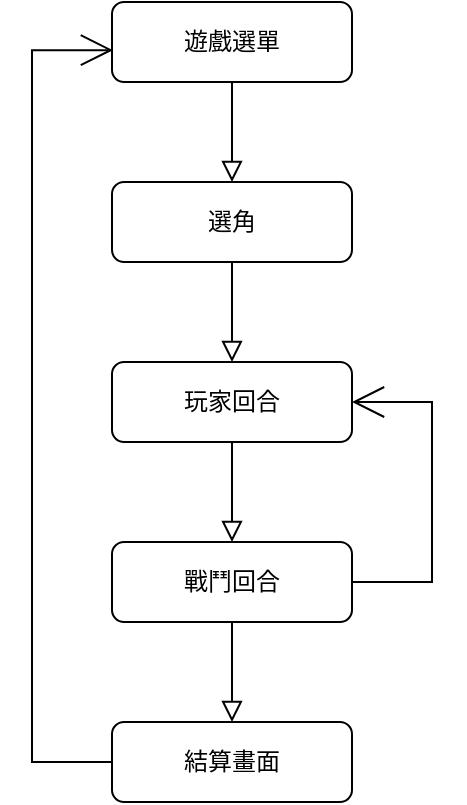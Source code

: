 <mxfile version="20.8.10" type="device"><diagram id="C5RBs43oDa-KdzZeNtuy" name="Page-1"><mxGraphModel dx="1502" dy="768" grid="1" gridSize="10" guides="1" tooltips="1" connect="1" arrows="1" fold="1" page="1" pageScale="1" pageWidth="827" pageHeight="1169" math="0" shadow="0"><root><mxCell id="WIyWlLk6GJQsqaUBKTNV-0"/><mxCell id="WIyWlLk6GJQsqaUBKTNV-1" parent="WIyWlLk6GJQsqaUBKTNV-0"/><mxCell id="3v34CZOoRoxoDkP8keWh-2" value="遊戲選單" style="rounded=1;whiteSpace=wrap;html=1;fontSize=12;glass=0;strokeWidth=1;shadow=0;" vertex="1" parent="WIyWlLk6GJQsqaUBKTNV-1"><mxGeometry x="320" y="140" width="120" height="40" as="geometry"/></mxCell><mxCell id="3v34CZOoRoxoDkP8keWh-3" value="" style="rounded=0;html=1;jettySize=auto;orthogonalLoop=1;fontSize=11;endArrow=block;endFill=0;endSize=8;strokeWidth=1;shadow=0;labelBackgroundColor=none;edgeStyle=orthogonalEdgeStyle;" edge="1" source="3v34CZOoRoxoDkP8keWh-2" parent="WIyWlLk6GJQsqaUBKTNV-1"><mxGeometry relative="1" as="geometry"><mxPoint x="380" y="230" as="targetPoint"/></mxGeometry></mxCell><mxCell id="3v34CZOoRoxoDkP8keWh-4" value="選角" style="rounded=1;whiteSpace=wrap;html=1;fontSize=12;glass=0;strokeWidth=1;shadow=0;" vertex="1" parent="WIyWlLk6GJQsqaUBKTNV-1"><mxGeometry x="320" y="230" width="120" height="40" as="geometry"/></mxCell><mxCell id="3v34CZOoRoxoDkP8keWh-5" value="" style="rounded=0;html=1;jettySize=auto;orthogonalLoop=1;fontSize=11;endArrow=block;endFill=0;endSize=8;strokeWidth=1;shadow=0;labelBackgroundColor=none;edgeStyle=orthogonalEdgeStyle;" edge="1" source="3v34CZOoRoxoDkP8keWh-4" parent="WIyWlLk6GJQsqaUBKTNV-1"><mxGeometry relative="1" as="geometry"><mxPoint x="380" y="320" as="targetPoint"/></mxGeometry></mxCell><mxCell id="3v34CZOoRoxoDkP8keWh-6" value="玩家回合" style="rounded=1;whiteSpace=wrap;html=1;fontSize=12;glass=0;strokeWidth=1;shadow=0;" vertex="1" parent="WIyWlLk6GJQsqaUBKTNV-1"><mxGeometry x="320" y="320" width="120" height="40" as="geometry"/></mxCell><mxCell id="3v34CZOoRoxoDkP8keWh-7" value="" style="rounded=0;html=1;jettySize=auto;orthogonalLoop=1;fontSize=11;endArrow=block;endFill=0;endSize=8;strokeWidth=1;shadow=0;labelBackgroundColor=none;edgeStyle=orthogonalEdgeStyle;" edge="1" source="3v34CZOoRoxoDkP8keWh-6" parent="WIyWlLk6GJQsqaUBKTNV-1"><mxGeometry relative="1" as="geometry"><mxPoint x="380" y="410" as="targetPoint"/></mxGeometry></mxCell><mxCell id="3v34CZOoRoxoDkP8keWh-8" value="" style="rounded=0;html=1;jettySize=auto;orthogonalLoop=1;fontSize=11;endArrow=block;endFill=0;endSize=8;strokeWidth=1;shadow=0;labelBackgroundColor=none;edgeStyle=orthogonalEdgeStyle;" edge="1" source="3v34CZOoRoxoDkP8keWh-9" parent="WIyWlLk6GJQsqaUBKTNV-1"><mxGeometry relative="1" as="geometry"><mxPoint x="380" y="500" as="targetPoint"/></mxGeometry></mxCell><mxCell id="3v34CZOoRoxoDkP8keWh-9" value="戰鬥回合" style="rounded=1;whiteSpace=wrap;html=1;fontSize=12;glass=0;strokeWidth=1;shadow=0;" vertex="1" parent="WIyWlLk6GJQsqaUBKTNV-1"><mxGeometry x="320" y="410" width="120" height="40" as="geometry"/></mxCell><mxCell id="3v34CZOoRoxoDkP8keWh-11" value="結算畫面" style="rounded=1;whiteSpace=wrap;html=1;fontSize=12;glass=0;strokeWidth=1;shadow=0;" vertex="1" parent="WIyWlLk6GJQsqaUBKTNV-1"><mxGeometry x="320" y="500" width="120" height="40" as="geometry"/></mxCell><mxCell id="3v34CZOoRoxoDkP8keWh-15" value="" style="edgeStyle=orthogonalEdgeStyle;orthogonalLoop=1;jettySize=auto;html=1;rounded=0;endArrow=open;startSize=14;endSize=14;sourcePerimeterSpacing=8;targetPerimeterSpacing=8;exitX=1;exitY=0.5;exitDx=0;exitDy=0;entryX=1;entryY=0.5;entryDx=0;entryDy=0;" edge="1" parent="WIyWlLk6GJQsqaUBKTNV-1" source="3v34CZOoRoxoDkP8keWh-9" target="3v34CZOoRoxoDkP8keWh-6"><mxGeometry width="140" relative="1" as="geometry"><mxPoint x="300" y="380" as="sourcePoint"/><mxPoint x="440" y="380" as="targetPoint"/><Array as="points"><mxPoint x="480" y="430"/><mxPoint x="480" y="340"/></Array></mxGeometry></mxCell><mxCell id="3v34CZOoRoxoDkP8keWh-16" value="" style="edgeStyle=orthogonalEdgeStyle;orthogonalLoop=1;jettySize=auto;html=1;rounded=0;endArrow=open;startSize=14;endSize=14;sourcePerimeterSpacing=8;targetPerimeterSpacing=8;exitX=0;exitY=0.5;exitDx=0;exitDy=0;entryX=0.004;entryY=0.602;entryDx=0;entryDy=0;entryPerimeter=0;" edge="1" parent="WIyWlLk6GJQsqaUBKTNV-1" source="3v34CZOoRoxoDkP8keWh-11" target="3v34CZOoRoxoDkP8keWh-2"><mxGeometry width="140" relative="1" as="geometry"><mxPoint x="300" y="430" as="sourcePoint"/><mxPoint x="440" y="430" as="targetPoint"/><Array as="points"><mxPoint x="280" y="520"/><mxPoint x="280" y="164"/></Array></mxGeometry></mxCell></root></mxGraphModel></diagram></mxfile>